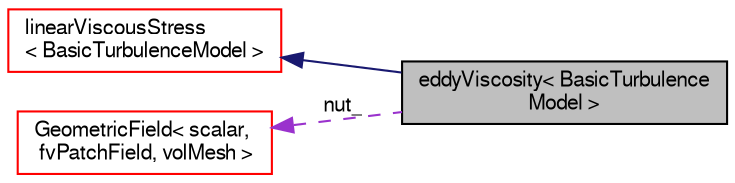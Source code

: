 digraph "eddyViscosity&lt; BasicTurbulenceModel &gt;"
{
  bgcolor="transparent";
  edge [fontname="FreeSans",fontsize="10",labelfontname="FreeSans",labelfontsize="10"];
  node [fontname="FreeSans",fontsize="10",shape=record];
  rankdir="LR";
  Node1 [label="eddyViscosity\< BasicTurbulence\lModel \>",height=0.2,width=0.4,color="black", fillcolor="grey75", style="filled" fontcolor="black"];
  Node2 -> Node1 [dir="back",color="midnightblue",fontsize="10",style="solid",fontname="FreeSans"];
  Node2 [label="linearViscousStress\l\< BasicTurbulenceModel \>",height=0.2,width=0.4,color="red",URL="$a01310.html",tooltip="Linear viscous stress turbulence model base class. "];
  Node3 -> Node1 [dir="back",color="darkorchid3",fontsize="10",style="dashed",label=" nut_" ,fontname="FreeSans"];
  Node3 [label="GeometricField\< scalar,\l fvPatchField, volMesh \>",height=0.2,width=0.4,color="red",URL="$a00896.html"];
}
